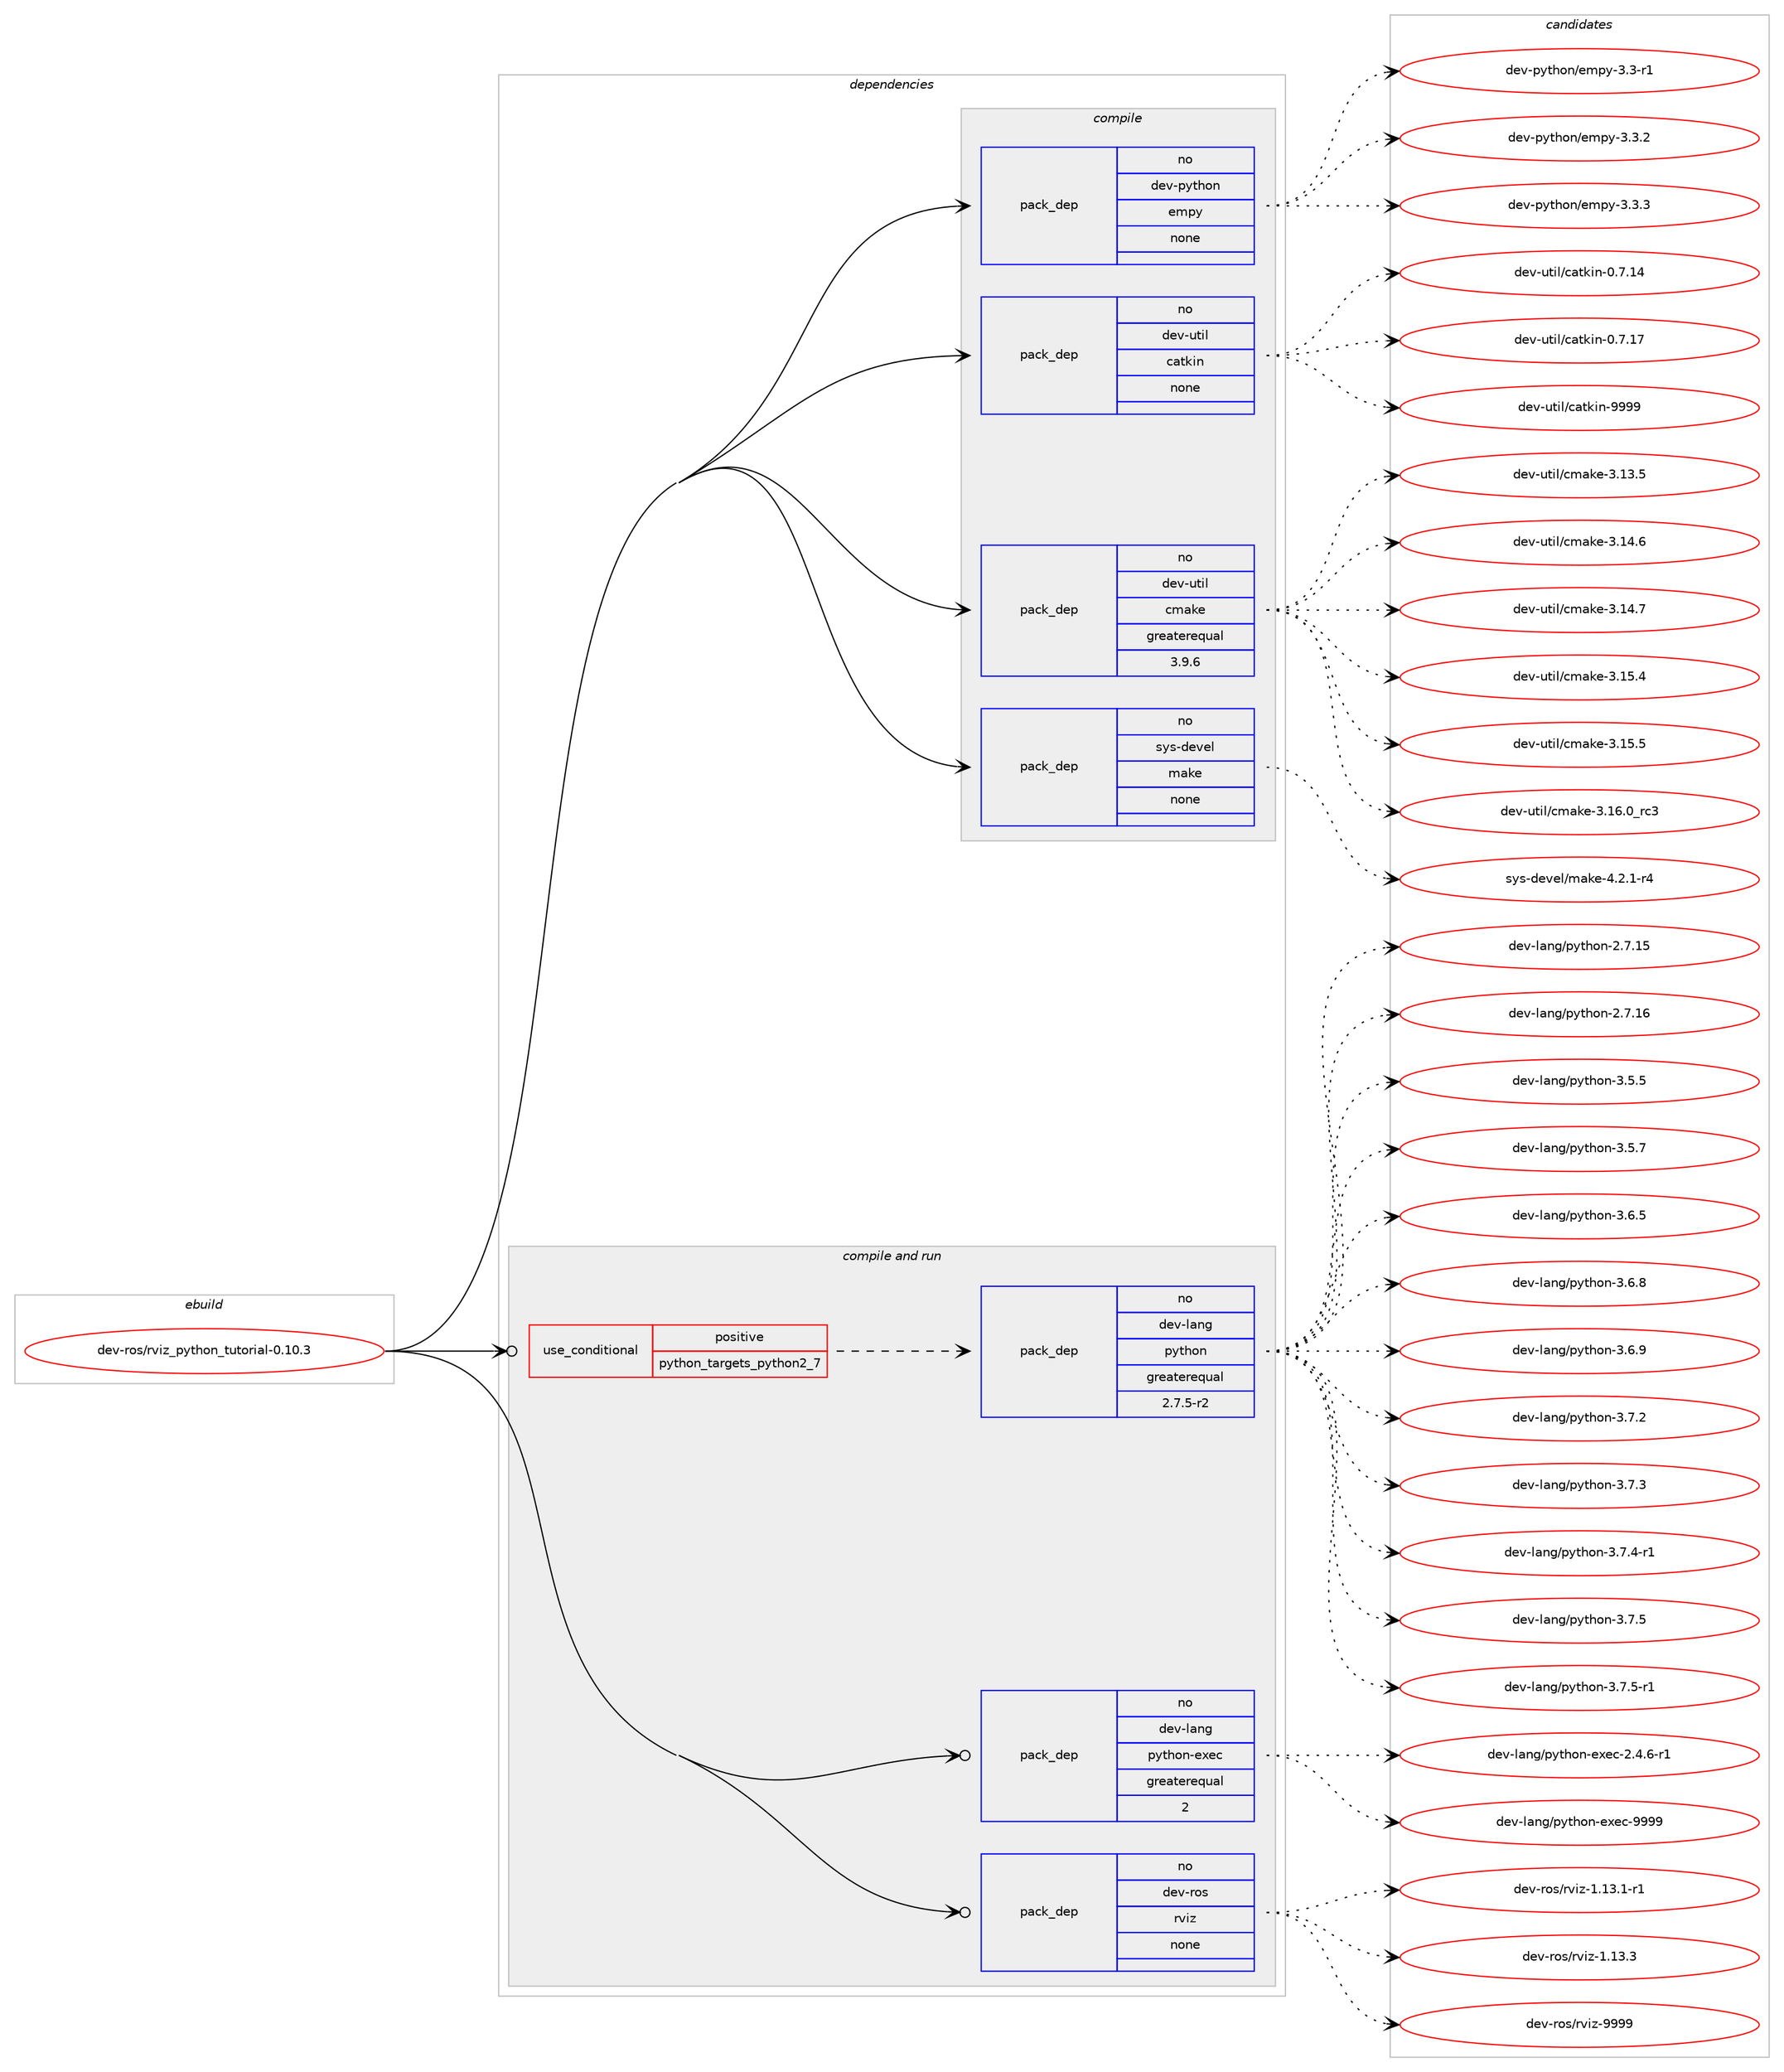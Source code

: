 digraph prolog {

# *************
# Graph options
# *************

newrank=true;
concentrate=true;
compound=true;
graph [rankdir=LR,fontname=Helvetica,fontsize=10,ranksep=1.5];#, ranksep=2.5, nodesep=0.2];
edge  [arrowhead=vee];
node  [fontname=Helvetica,fontsize=10];

# **********
# The ebuild
# **********

subgraph cluster_leftcol {
color=gray;
rank=same;
label=<<i>ebuild</i>>;
id [label="dev-ros/rviz_python_tutorial-0.10.3", color=red, width=4, href="../dev-ros/rviz_python_tutorial-0.10.3.svg"];
}

# ****************
# The dependencies
# ****************

subgraph cluster_midcol {
color=gray;
label=<<i>dependencies</i>>;
subgraph cluster_compile {
fillcolor="#eeeeee";
style=filled;
label=<<i>compile</i>>;
subgraph pack499576 {
dependency666850 [label=<<TABLE BORDER="0" CELLBORDER="1" CELLSPACING="0" CELLPADDING="4" WIDTH="220"><TR><TD ROWSPAN="6" CELLPADDING="30">pack_dep</TD></TR><TR><TD WIDTH="110">no</TD></TR><TR><TD>dev-python</TD></TR><TR><TD>empy</TD></TR><TR><TD>none</TD></TR><TR><TD></TD></TR></TABLE>>, shape=none, color=blue];
}
id:e -> dependency666850:w [weight=20,style="solid",arrowhead="vee"];
subgraph pack499577 {
dependency666851 [label=<<TABLE BORDER="0" CELLBORDER="1" CELLSPACING="0" CELLPADDING="4" WIDTH="220"><TR><TD ROWSPAN="6" CELLPADDING="30">pack_dep</TD></TR><TR><TD WIDTH="110">no</TD></TR><TR><TD>dev-util</TD></TR><TR><TD>catkin</TD></TR><TR><TD>none</TD></TR><TR><TD></TD></TR></TABLE>>, shape=none, color=blue];
}
id:e -> dependency666851:w [weight=20,style="solid",arrowhead="vee"];
subgraph pack499578 {
dependency666852 [label=<<TABLE BORDER="0" CELLBORDER="1" CELLSPACING="0" CELLPADDING="4" WIDTH="220"><TR><TD ROWSPAN="6" CELLPADDING="30">pack_dep</TD></TR><TR><TD WIDTH="110">no</TD></TR><TR><TD>dev-util</TD></TR><TR><TD>cmake</TD></TR><TR><TD>greaterequal</TD></TR><TR><TD>3.9.6</TD></TR></TABLE>>, shape=none, color=blue];
}
id:e -> dependency666852:w [weight=20,style="solid",arrowhead="vee"];
subgraph pack499579 {
dependency666853 [label=<<TABLE BORDER="0" CELLBORDER="1" CELLSPACING="0" CELLPADDING="4" WIDTH="220"><TR><TD ROWSPAN="6" CELLPADDING="30">pack_dep</TD></TR><TR><TD WIDTH="110">no</TD></TR><TR><TD>sys-devel</TD></TR><TR><TD>make</TD></TR><TR><TD>none</TD></TR><TR><TD></TD></TR></TABLE>>, shape=none, color=blue];
}
id:e -> dependency666853:w [weight=20,style="solid",arrowhead="vee"];
}
subgraph cluster_compileandrun {
fillcolor="#eeeeee";
style=filled;
label=<<i>compile and run</i>>;
subgraph cond155368 {
dependency666854 [label=<<TABLE BORDER="0" CELLBORDER="1" CELLSPACING="0" CELLPADDING="4"><TR><TD ROWSPAN="3" CELLPADDING="10">use_conditional</TD></TR><TR><TD>positive</TD></TR><TR><TD>python_targets_python2_7</TD></TR></TABLE>>, shape=none, color=red];
subgraph pack499580 {
dependency666855 [label=<<TABLE BORDER="0" CELLBORDER="1" CELLSPACING="0" CELLPADDING="4" WIDTH="220"><TR><TD ROWSPAN="6" CELLPADDING="30">pack_dep</TD></TR><TR><TD WIDTH="110">no</TD></TR><TR><TD>dev-lang</TD></TR><TR><TD>python</TD></TR><TR><TD>greaterequal</TD></TR><TR><TD>2.7.5-r2</TD></TR></TABLE>>, shape=none, color=blue];
}
dependency666854:e -> dependency666855:w [weight=20,style="dashed",arrowhead="vee"];
}
id:e -> dependency666854:w [weight=20,style="solid",arrowhead="odotvee"];
subgraph pack499581 {
dependency666856 [label=<<TABLE BORDER="0" CELLBORDER="1" CELLSPACING="0" CELLPADDING="4" WIDTH="220"><TR><TD ROWSPAN="6" CELLPADDING="30">pack_dep</TD></TR><TR><TD WIDTH="110">no</TD></TR><TR><TD>dev-lang</TD></TR><TR><TD>python-exec</TD></TR><TR><TD>greaterequal</TD></TR><TR><TD>2</TD></TR></TABLE>>, shape=none, color=blue];
}
id:e -> dependency666856:w [weight=20,style="solid",arrowhead="odotvee"];
subgraph pack499582 {
dependency666857 [label=<<TABLE BORDER="0" CELLBORDER="1" CELLSPACING="0" CELLPADDING="4" WIDTH="220"><TR><TD ROWSPAN="6" CELLPADDING="30">pack_dep</TD></TR><TR><TD WIDTH="110">no</TD></TR><TR><TD>dev-ros</TD></TR><TR><TD>rviz</TD></TR><TR><TD>none</TD></TR><TR><TD></TD></TR></TABLE>>, shape=none, color=blue];
}
id:e -> dependency666857:w [weight=20,style="solid",arrowhead="odotvee"];
}
subgraph cluster_run {
fillcolor="#eeeeee";
style=filled;
label=<<i>run</i>>;
}
}

# **************
# The candidates
# **************

subgraph cluster_choices {
rank=same;
color=gray;
label=<<i>candidates</i>>;

subgraph choice499576 {
color=black;
nodesep=1;
choice1001011184511212111610411111047101109112121455146514511449 [label="dev-python/empy-3.3-r1", color=red, width=4,href="../dev-python/empy-3.3-r1.svg"];
choice1001011184511212111610411111047101109112121455146514650 [label="dev-python/empy-3.3.2", color=red, width=4,href="../dev-python/empy-3.3.2.svg"];
choice1001011184511212111610411111047101109112121455146514651 [label="dev-python/empy-3.3.3", color=red, width=4,href="../dev-python/empy-3.3.3.svg"];
dependency666850:e -> choice1001011184511212111610411111047101109112121455146514511449:w [style=dotted,weight="100"];
dependency666850:e -> choice1001011184511212111610411111047101109112121455146514650:w [style=dotted,weight="100"];
dependency666850:e -> choice1001011184511212111610411111047101109112121455146514651:w [style=dotted,weight="100"];
}
subgraph choice499577 {
color=black;
nodesep=1;
choice1001011184511711610510847999711610710511045484655464952 [label="dev-util/catkin-0.7.14", color=red, width=4,href="../dev-util/catkin-0.7.14.svg"];
choice1001011184511711610510847999711610710511045484655464955 [label="dev-util/catkin-0.7.17", color=red, width=4,href="../dev-util/catkin-0.7.17.svg"];
choice100101118451171161051084799971161071051104557575757 [label="dev-util/catkin-9999", color=red, width=4,href="../dev-util/catkin-9999.svg"];
dependency666851:e -> choice1001011184511711610510847999711610710511045484655464952:w [style=dotted,weight="100"];
dependency666851:e -> choice1001011184511711610510847999711610710511045484655464955:w [style=dotted,weight="100"];
dependency666851:e -> choice100101118451171161051084799971161071051104557575757:w [style=dotted,weight="100"];
}
subgraph choice499578 {
color=black;
nodesep=1;
choice1001011184511711610510847991099710710145514649514653 [label="dev-util/cmake-3.13.5", color=red, width=4,href="../dev-util/cmake-3.13.5.svg"];
choice1001011184511711610510847991099710710145514649524654 [label="dev-util/cmake-3.14.6", color=red, width=4,href="../dev-util/cmake-3.14.6.svg"];
choice1001011184511711610510847991099710710145514649524655 [label="dev-util/cmake-3.14.7", color=red, width=4,href="../dev-util/cmake-3.14.7.svg"];
choice1001011184511711610510847991099710710145514649534652 [label="dev-util/cmake-3.15.4", color=red, width=4,href="../dev-util/cmake-3.15.4.svg"];
choice1001011184511711610510847991099710710145514649534653 [label="dev-util/cmake-3.15.5", color=red, width=4,href="../dev-util/cmake-3.15.5.svg"];
choice1001011184511711610510847991099710710145514649544648951149951 [label="dev-util/cmake-3.16.0_rc3", color=red, width=4,href="../dev-util/cmake-3.16.0_rc3.svg"];
dependency666852:e -> choice1001011184511711610510847991099710710145514649514653:w [style=dotted,weight="100"];
dependency666852:e -> choice1001011184511711610510847991099710710145514649524654:w [style=dotted,weight="100"];
dependency666852:e -> choice1001011184511711610510847991099710710145514649524655:w [style=dotted,weight="100"];
dependency666852:e -> choice1001011184511711610510847991099710710145514649534652:w [style=dotted,weight="100"];
dependency666852:e -> choice1001011184511711610510847991099710710145514649534653:w [style=dotted,weight="100"];
dependency666852:e -> choice1001011184511711610510847991099710710145514649544648951149951:w [style=dotted,weight="100"];
}
subgraph choice499579 {
color=black;
nodesep=1;
choice1151211154510010111810110847109971071014552465046494511452 [label="sys-devel/make-4.2.1-r4", color=red, width=4,href="../sys-devel/make-4.2.1-r4.svg"];
dependency666853:e -> choice1151211154510010111810110847109971071014552465046494511452:w [style=dotted,weight="100"];
}
subgraph choice499580 {
color=black;
nodesep=1;
choice10010111845108971101034711212111610411111045504655464953 [label="dev-lang/python-2.7.15", color=red, width=4,href="../dev-lang/python-2.7.15.svg"];
choice10010111845108971101034711212111610411111045504655464954 [label="dev-lang/python-2.7.16", color=red, width=4,href="../dev-lang/python-2.7.16.svg"];
choice100101118451089711010347112121116104111110455146534653 [label="dev-lang/python-3.5.5", color=red, width=4,href="../dev-lang/python-3.5.5.svg"];
choice100101118451089711010347112121116104111110455146534655 [label="dev-lang/python-3.5.7", color=red, width=4,href="../dev-lang/python-3.5.7.svg"];
choice100101118451089711010347112121116104111110455146544653 [label="dev-lang/python-3.6.5", color=red, width=4,href="../dev-lang/python-3.6.5.svg"];
choice100101118451089711010347112121116104111110455146544656 [label="dev-lang/python-3.6.8", color=red, width=4,href="../dev-lang/python-3.6.8.svg"];
choice100101118451089711010347112121116104111110455146544657 [label="dev-lang/python-3.6.9", color=red, width=4,href="../dev-lang/python-3.6.9.svg"];
choice100101118451089711010347112121116104111110455146554650 [label="dev-lang/python-3.7.2", color=red, width=4,href="../dev-lang/python-3.7.2.svg"];
choice100101118451089711010347112121116104111110455146554651 [label="dev-lang/python-3.7.3", color=red, width=4,href="../dev-lang/python-3.7.3.svg"];
choice1001011184510897110103471121211161041111104551465546524511449 [label="dev-lang/python-3.7.4-r1", color=red, width=4,href="../dev-lang/python-3.7.4-r1.svg"];
choice100101118451089711010347112121116104111110455146554653 [label="dev-lang/python-3.7.5", color=red, width=4,href="../dev-lang/python-3.7.5.svg"];
choice1001011184510897110103471121211161041111104551465546534511449 [label="dev-lang/python-3.7.5-r1", color=red, width=4,href="../dev-lang/python-3.7.5-r1.svg"];
dependency666855:e -> choice10010111845108971101034711212111610411111045504655464953:w [style=dotted,weight="100"];
dependency666855:e -> choice10010111845108971101034711212111610411111045504655464954:w [style=dotted,weight="100"];
dependency666855:e -> choice100101118451089711010347112121116104111110455146534653:w [style=dotted,weight="100"];
dependency666855:e -> choice100101118451089711010347112121116104111110455146534655:w [style=dotted,weight="100"];
dependency666855:e -> choice100101118451089711010347112121116104111110455146544653:w [style=dotted,weight="100"];
dependency666855:e -> choice100101118451089711010347112121116104111110455146544656:w [style=dotted,weight="100"];
dependency666855:e -> choice100101118451089711010347112121116104111110455146544657:w [style=dotted,weight="100"];
dependency666855:e -> choice100101118451089711010347112121116104111110455146554650:w [style=dotted,weight="100"];
dependency666855:e -> choice100101118451089711010347112121116104111110455146554651:w [style=dotted,weight="100"];
dependency666855:e -> choice1001011184510897110103471121211161041111104551465546524511449:w [style=dotted,weight="100"];
dependency666855:e -> choice100101118451089711010347112121116104111110455146554653:w [style=dotted,weight="100"];
dependency666855:e -> choice1001011184510897110103471121211161041111104551465546534511449:w [style=dotted,weight="100"];
}
subgraph choice499581 {
color=black;
nodesep=1;
choice10010111845108971101034711212111610411111045101120101994550465246544511449 [label="dev-lang/python-exec-2.4.6-r1", color=red, width=4,href="../dev-lang/python-exec-2.4.6-r1.svg"];
choice10010111845108971101034711212111610411111045101120101994557575757 [label="dev-lang/python-exec-9999", color=red, width=4,href="../dev-lang/python-exec-9999.svg"];
dependency666856:e -> choice10010111845108971101034711212111610411111045101120101994550465246544511449:w [style=dotted,weight="100"];
dependency666856:e -> choice10010111845108971101034711212111610411111045101120101994557575757:w [style=dotted,weight="100"];
}
subgraph choice499582 {
color=black;
nodesep=1;
choice1001011184511411111547114118105122454946495146494511449 [label="dev-ros/rviz-1.13.1-r1", color=red, width=4,href="../dev-ros/rviz-1.13.1-r1.svg"];
choice100101118451141111154711411810512245494649514651 [label="dev-ros/rviz-1.13.3", color=red, width=4,href="../dev-ros/rviz-1.13.3.svg"];
choice10010111845114111115471141181051224557575757 [label="dev-ros/rviz-9999", color=red, width=4,href="../dev-ros/rviz-9999.svg"];
dependency666857:e -> choice1001011184511411111547114118105122454946495146494511449:w [style=dotted,weight="100"];
dependency666857:e -> choice100101118451141111154711411810512245494649514651:w [style=dotted,weight="100"];
dependency666857:e -> choice10010111845114111115471141181051224557575757:w [style=dotted,weight="100"];
}
}

}
